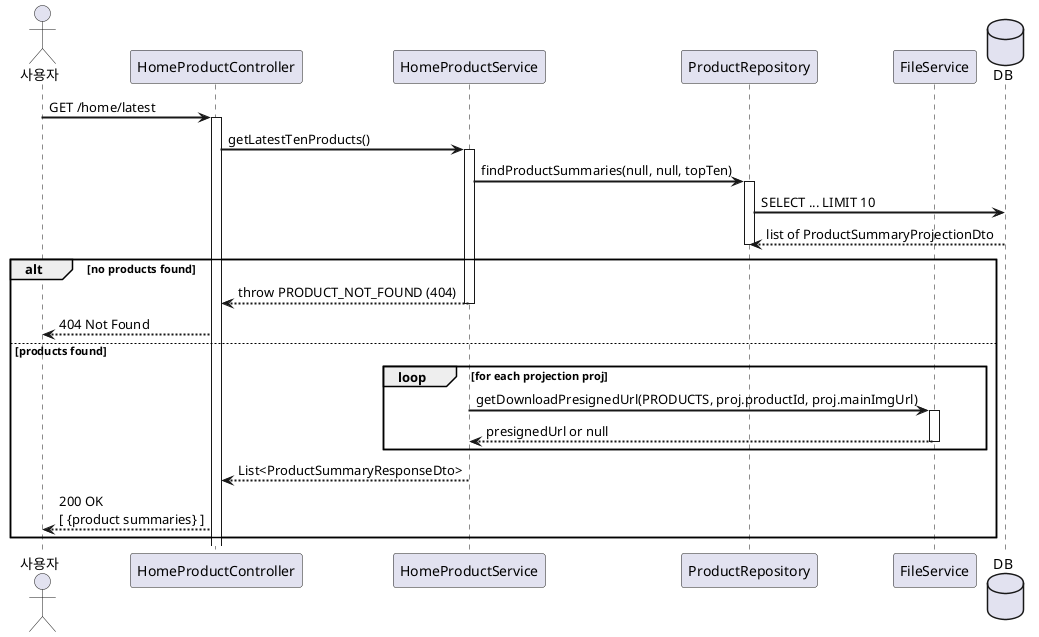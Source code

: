@startuml
skinparam sequenceArrowThickness 2

actor 사용자
participant HomeProductController as Controller
participant HomeProductService    as Service
participant ProductRepository     as Repo
participant FileService           as FileSvc
database DB

사용자 -> Controller: GET /home/latest
activate Controller

Controller -> Service: getLatestTenProducts()
activate Service

Service -> Repo: findProductSummaries(null, null, topTen)
activate Repo
Repo -> DB: SELECT ... LIMIT 10
DB --> Repo: list of ProductSummaryProjectionDto
deactivate Repo

alt no products found
    Service --> Controller: throw PRODUCT_NOT_FOUND (404)
    deactivate Service
    Controller --> 사용자: 404 Not Found
else products found
    loop for each projection proj
        Service -> FileSvc: getDownloadPresignedUrl(PRODUCTS, proj.productId, proj.mainImgUrl)
        activate FileSvc
        FileSvc --> Service: presignedUrl or null
        deactivate FileSvc
    end
    Service --> Controller: List<ProductSummaryResponseDto>
    deactivate Service
    Controller --> 사용자: 200 OK\n[ {product summaries} ]
end
@enduml

